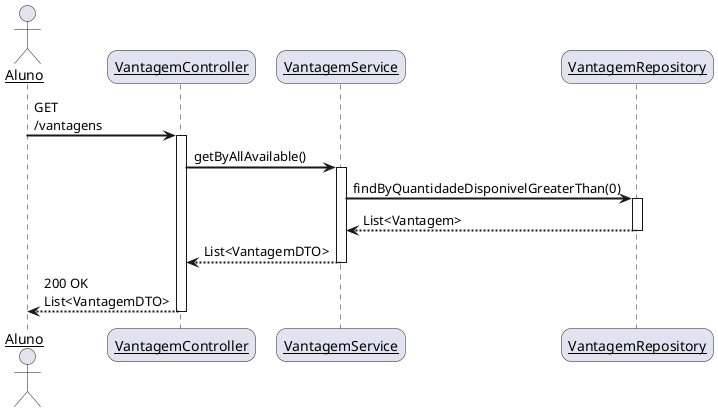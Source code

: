 @startuml
skinparam sequenceArrowThickness 2
skinparam roundcorner 20
skinparam maxmessagesize 60
skinparam sequenceParticipant underline

actor "Aluno" as student
participant "VantagemController" as controller
participant "VantagemService" as service
participant "VantagemRepository" as vantagemRepo

student -> controller: GET /vantagens
activate controller

controller -> service: getByAllAvailable()
activate service

service -> vantagemRepo: findByQuantidadeDisponivelGreaterThan(0)
activate vantagemRepo
vantagemRepo --> service: List<Vantagem>
deactivate vantagemRepo

service --> controller: List<VantagemDTO>
deactivate service

controller --> student: 200 OK\nList<VantagemDTO>
deactivate controller

@enduml